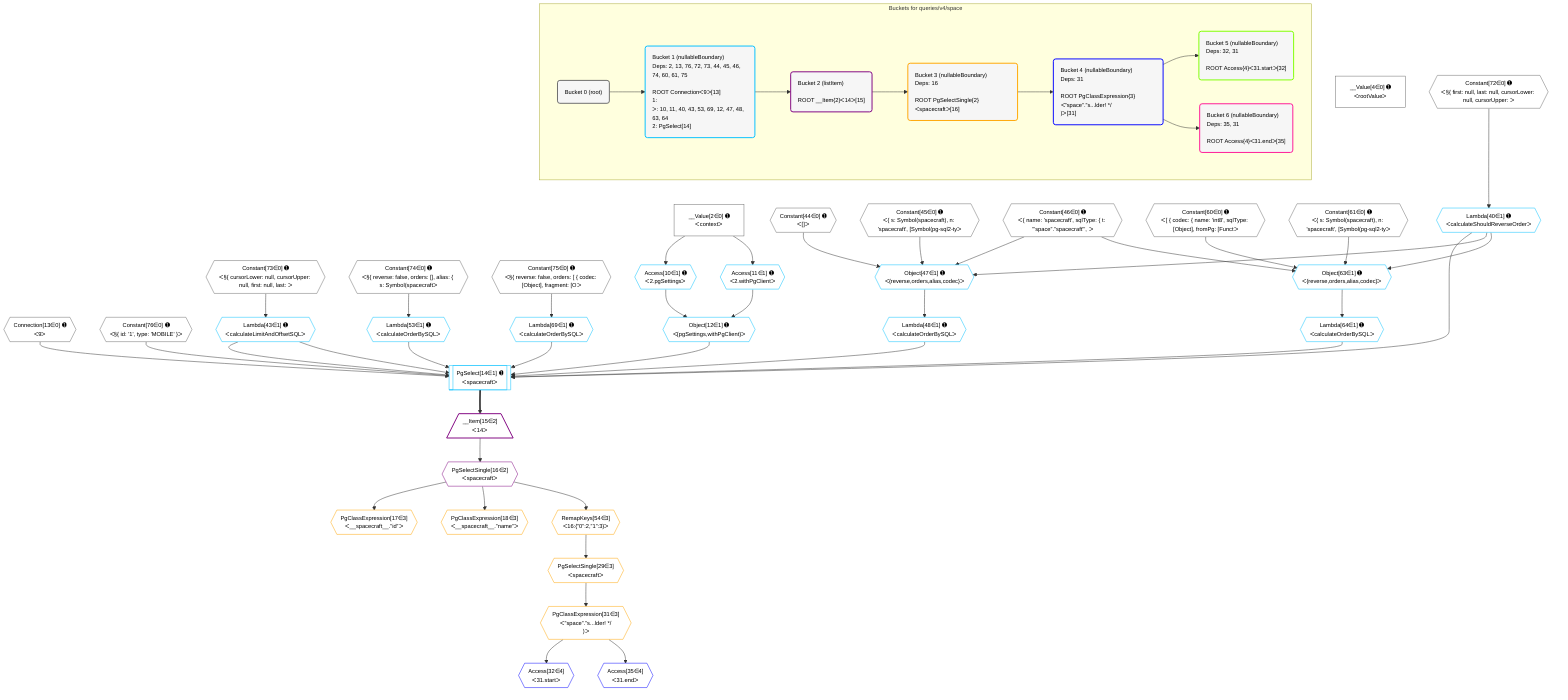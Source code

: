 %%{init: {'themeVariables': { 'fontSize': '12px'}}}%%
graph TD
    classDef path fill:#eee,stroke:#000,color:#000
    classDef plan fill:#fff,stroke-width:1px,color:#000
    classDef itemplan fill:#fff,stroke-width:2px,color:#000
    classDef unbatchedplan fill:#dff,stroke-width:1px,color:#000
    classDef sideeffectplan fill:#fcc,stroke-width:2px,color:#000
    classDef bucket fill:#f6f6f6,color:#000,stroke-width:2px,text-align:left


    %% plan dependencies
    __Value2["__Value[2∈0] ➊<br />ᐸcontextᐳ"]:::plan
    __Value4["__Value[4∈0] ➊<br />ᐸrootValueᐳ"]:::plan
    Connection13{{"Connection[13∈0] ➊<br />ᐸ9ᐳ"}}:::plan
    Constant44{{"Constant[44∈0] ➊<br />ᐸ[]ᐳ"}}:::plan
    Constant45{{"Constant[45∈0] ➊<br />ᐸ{ s: Symbol(spacecraft), n: 'spacecraft', [Symbol(pg-sql2-tyᐳ"}}:::plan
    Constant46{{"Constant[46∈0] ➊<br />ᐸ{ name: 'spacecraft', sqlType: { t: '”space”.”spacecraft”', ᐳ"}}:::plan
    Constant60{{"Constant[60∈0] ➊<br />ᐸ[ { codec: { name: 'int8', sqlType: [Object], fromPg: [Functᐳ"}}:::plan
    Constant61{{"Constant[61∈0] ➊<br />ᐸ{ s: Symbol(spacecraft), n: 'spacecraft', [Symbol(pg-sql2-tyᐳ"}}:::plan
    Constant72{{"Constant[72∈0] ➊<br />ᐸ§{ first: null, last: null, cursorLower: null, cursorUpper: ᐳ"}}:::plan
    Constant73{{"Constant[73∈0] ➊<br />ᐸ§{ cursorLower: null, cursorUpper: null, first: null, last: ᐳ"}}:::plan
    Constant74{{"Constant[74∈0] ➊<br />ᐸ§{ reverse: false, orders: [], alias: { s: Symbol(spacecraftᐳ"}}:::plan
    Constant75{{"Constant[75∈0] ➊<br />ᐸ§{ reverse: false, orders: [ { codec: [Object], fragment: [Oᐳ"}}:::plan
    Constant76{{"Constant[76∈0] ➊<br />ᐸ§{ id: '1', type: 'MOBILE' }ᐳ"}}:::plan
    PgSelect14[["PgSelect[14∈1] ➊<br />ᐸspacecraftᐳ"]]:::plan
    Object12{{"Object[12∈1] ➊<br />ᐸ{pgSettings,withPgClient}ᐳ"}}:::plan
    Lambda43{{"Lambda[43∈1] ➊<br />ᐸcalculateLimitAndOffsetSQLᐳ"}}:::plan
    Lambda48{{"Lambda[48∈1] ➊<br />ᐸcalculateOrderBySQLᐳ"}}:::plan
    Lambda53{{"Lambda[53∈1] ➊<br />ᐸcalculateOrderBySQLᐳ"}}:::plan
    Lambda40{{"Lambda[40∈1] ➊<br />ᐸcalculateShouldReverseOrderᐳ"}}:::plan
    Lambda64{{"Lambda[64∈1] ➊<br />ᐸcalculateOrderBySQLᐳ"}}:::plan
    Lambda69{{"Lambda[69∈1] ➊<br />ᐸcalculateOrderBySQLᐳ"}}:::plan
    Object12 & Connection13 & Constant76 & Lambda43 & Lambda48 & Lambda53 & Lambda40 & Lambda43 & Lambda64 & Lambda69 --> PgSelect14
    Object47{{"Object[47∈1] ➊<br />ᐸ{reverse,orders,alias,codec}ᐳ"}}:::plan
    Lambda40 & Constant44 & Constant45 & Constant46 --> Object47
    Object63{{"Object[63∈1] ➊<br />ᐸ{reverse,orders,alias,codec}ᐳ"}}:::plan
    Lambda40 & Constant60 & Constant61 & Constant46 --> Object63
    Access10{{"Access[10∈1] ➊<br />ᐸ2.pgSettingsᐳ"}}:::plan
    Access11{{"Access[11∈1] ➊<br />ᐸ2.withPgClientᐳ"}}:::plan
    Access10 & Access11 --> Object12
    __Value2 --> Access10
    __Value2 --> Access11
    Constant72 --> Lambda40
    Constant73 --> Lambda43
    Object47 --> Lambda48
    Constant74 --> Lambda53
    Object63 --> Lambda64
    Constant75 --> Lambda69
    __Item15[/"__Item[15∈2]<br />ᐸ14ᐳ"\]:::itemplan
    PgSelect14 ==> __Item15
    PgSelectSingle16{{"PgSelectSingle[16∈2]<br />ᐸspacecraftᐳ"}}:::plan
    __Item15 --> PgSelectSingle16
    PgClassExpression17{{"PgClassExpression[17∈3]<br />ᐸ__spacecraft__.”id”ᐳ"}}:::plan
    PgSelectSingle16 --> PgClassExpression17
    PgClassExpression18{{"PgClassExpression[18∈3]<br />ᐸ__spacecraft__.”name”ᐳ"}}:::plan
    PgSelectSingle16 --> PgClassExpression18
    PgSelectSingle29{{"PgSelectSingle[29∈3]<br />ᐸspacecraftᐳ"}}:::plan
    RemapKeys54{{"RemapKeys[54∈3]<br />ᐸ16:{”0”:2,”1”:3}ᐳ"}}:::plan
    RemapKeys54 --> PgSelectSingle29
    PgClassExpression31{{"PgClassExpression[31∈3]<br />ᐸ”space”.”s...lder! */<br />)ᐳ"}}:::plan
    PgSelectSingle29 --> PgClassExpression31
    PgSelectSingle16 --> RemapKeys54
    Access32{{"Access[32∈4]<br />ᐸ31.startᐳ"}}:::plan
    PgClassExpression31 --> Access32
    Access35{{"Access[35∈4]<br />ᐸ31.endᐳ"}}:::plan
    PgClassExpression31 --> Access35

    %% define steps

    subgraph "Buckets for queries/v4/space"
    Bucket0("Bucket 0 (root)"):::bucket
    classDef bucket0 stroke:#696969
    class Bucket0,__Value2,__Value4,Connection13,Constant44,Constant45,Constant46,Constant60,Constant61,Constant72,Constant73,Constant74,Constant75,Constant76 bucket0
    Bucket1("Bucket 1 (nullableBoundary)<br />Deps: 2, 13, 76, 72, 73, 44, 45, 46, 74, 60, 61, 75<br /><br />ROOT Connectionᐸ9ᐳ[13]<br />1: <br />ᐳ: 10, 11, 40, 43, 53, 69, 12, 47, 48, 63, 64<br />2: PgSelect[14]"):::bucket
    classDef bucket1 stroke:#00bfff
    class Bucket1,Access10,Access11,Object12,PgSelect14,Lambda40,Lambda43,Object47,Lambda48,Lambda53,Object63,Lambda64,Lambda69 bucket1
    Bucket2("Bucket 2 (listItem)<br /><br />ROOT __Item{2}ᐸ14ᐳ[15]"):::bucket
    classDef bucket2 stroke:#7f007f
    class Bucket2,__Item15,PgSelectSingle16 bucket2
    Bucket3("Bucket 3 (nullableBoundary)<br />Deps: 16<br /><br />ROOT PgSelectSingle{2}ᐸspacecraftᐳ[16]"):::bucket
    classDef bucket3 stroke:#ffa500
    class Bucket3,PgClassExpression17,PgClassExpression18,PgSelectSingle29,PgClassExpression31,RemapKeys54 bucket3
    Bucket4("Bucket 4 (nullableBoundary)<br />Deps: 31<br /><br />ROOT PgClassExpression{3}ᐸ”space”.”s...lder! */<br />)ᐳ[31]"):::bucket
    classDef bucket4 stroke:#0000ff
    class Bucket4,Access32,Access35 bucket4
    Bucket5("Bucket 5 (nullableBoundary)<br />Deps: 32, 31<br /><br />ROOT Access{4}ᐸ31.startᐳ[32]"):::bucket
    classDef bucket5 stroke:#7fff00
    class Bucket5 bucket5
    Bucket6("Bucket 6 (nullableBoundary)<br />Deps: 35, 31<br /><br />ROOT Access{4}ᐸ31.endᐳ[35]"):::bucket
    classDef bucket6 stroke:#ff1493
    class Bucket6 bucket6
    Bucket0 --> Bucket1
    Bucket1 --> Bucket2
    Bucket2 --> Bucket3
    Bucket3 --> Bucket4
    Bucket4 --> Bucket5 & Bucket6
    end